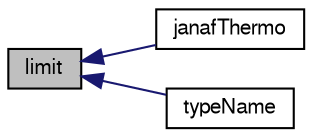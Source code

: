 digraph "limit"
{
  bgcolor="transparent";
  edge [fontname="FreeSans",fontsize="10",labelfontname="FreeSans",labelfontsize="10"];
  node [fontname="FreeSans",fontsize="10",shape=record];
  rankdir="LR";
  Node160 [label="limit",height=0.2,width=0.4,color="black", fillcolor="grey75", style="filled", fontcolor="black"];
  Node160 -> Node161 [dir="back",color="midnightblue",fontsize="10",style="solid",fontname="FreeSans"];
  Node161 [label="janafThermo",height=0.2,width=0.4,color="black",URL="$a30378.html#a9e8d5d8e8a050ad89589bad77b246d9f",tooltip="Construct as a named copy. "];
  Node160 -> Node162 [dir="back",color="midnightblue",fontsize="10",style="solid",fontname="FreeSans"];
  Node162 [label="typeName",height=0.2,width=0.4,color="black",URL="$a30378.html#a561f535eabff4d94fd999c48df4443bd",tooltip="Return the instantiated type name. "];
}
